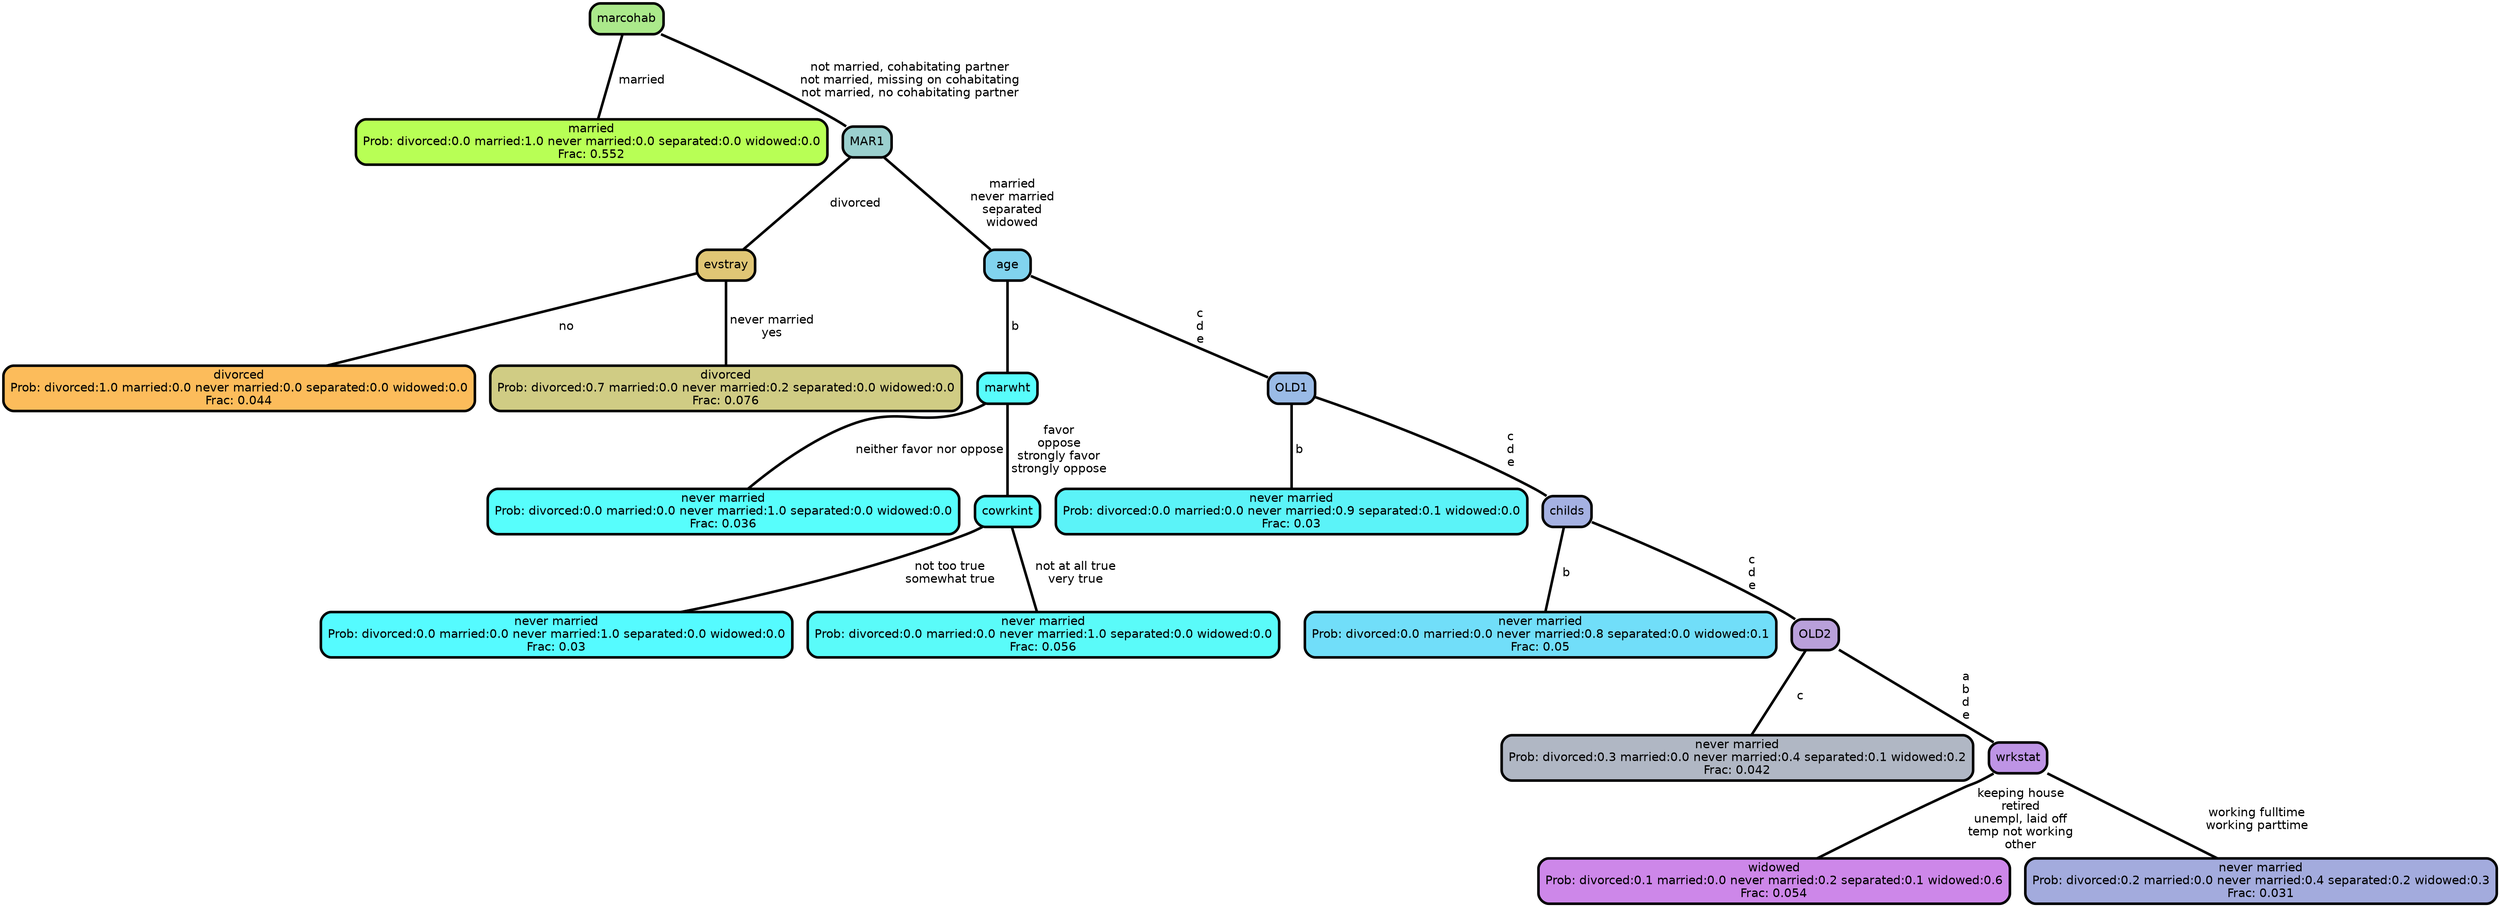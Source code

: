 graph Tree {
node [shape=box, style="filled, rounded",color="black",penwidth="3",fontcolor="black",                 fontname=helvetica] ;
graph [ranksep="0 equally", splines=straight,                 bgcolor=transparent, dpi=200] ;
edge [fontname=helvetica, color=black] ;
0 [label="married
Prob: divorced:0.0 married:1.0 never married:0.0 separated:0.0 widowed:0.0
Frac: 0.552", fillcolor="#b8ff55"] ;
1 [label="marcohab", fillcolor="#abe98b"] ;
2 [label="divorced
Prob: divorced:1.0 married:0.0 never married:0.0 separated:0.0 widowed:0.0
Frac: 0.044", fillcolor="#fcbc5b"] ;
3 [label="evstray", fillcolor="#e0c675"] ;
4 [label="divorced
Prob: divorced:0.7 married:0.0 never married:0.2 separated:0.0 widowed:0.0
Frac: 0.076", fillcolor="#d0cc84"] ;
5 [label="MAR1", fillcolor="#9bd0ce"] ;
6 [label="never married
Prob: divorced:0.0 married:0.0 never married:1.0 separated:0.0 widowed:0.0
Frac: 0.036", fillcolor="#57fefc"] ;
7 [label="marwht", fillcolor="#58fcfb"] ;
8 [label="never married
Prob: divorced:0.0 married:0.0 never married:1.0 separated:0.0 widowed:0.0
Frac: 0.03", fillcolor="#55fbff"] ;
9 [label="cowrkint", fillcolor="#58fbfb"] ;
10 [label="never married
Prob: divorced:0.0 married:0.0 never married:1.0 separated:0.0 widowed:0.0
Frac: 0.056", fillcolor="#5afbf9"] ;
11 [label="age", fillcolor="#81d3ee"] ;
12 [label="never married
Prob: divorced:0.0 married:0.0 never married:0.9 separated:0.1 widowed:0.0
Frac: 0.03", fillcolor="#5bf3f8"] ;
13 [label="OLD1", fillcolor="#9abbe6"] ;
14 [label="never married
Prob: divorced:0.0 married:0.0 never married:0.8 separated:0.0 widowed:0.1
Frac: 0.05", fillcolor="#71def9"] ;
15 [label="childs", fillcolor="#a5b1e2"] ;
16 [label="never married
Prob: divorced:0.3 married:0.0 never married:0.4 separated:0.1 widowed:0.2
Frac: 0.042", fillcolor="#b0b7c4"] ;
17 [label="OLD2", fillcolor="#b9a0da"] ;
18 [label="widowed
Prob: divorced:0.1 married:0.0 never married:0.2 separated:0.1 widowed:0.6
Frac: 0.054", fillcolor="#cd87e9"] ;
19 [label="wrkstat", fillcolor="#be94e5"] ;
20 [label="never married
Prob: divorced:0.2 married:0.0 never married:0.4 separated:0.2 widowed:0.3
Frac: 0.031", fillcolor="#a3abdd"] ;
1 -- 0 [label=" married",penwidth=3] ;
1 -- 5 [label=" not married, cohabitating partner\n not married, missing on cohabitating\n not married, no cohabitating partner",penwidth=3] ;
3 -- 2 [label=" no",penwidth=3] ;
3 -- 4 [label=" never married\n yes",penwidth=3] ;
5 -- 3 [label=" divorced",penwidth=3] ;
5 -- 11 [label=" married\n never married\n separated\n widowed",penwidth=3] ;
7 -- 6 [label=" neither favor nor oppose",penwidth=3] ;
7 -- 9 [label=" favor\n oppose\n strongly favor\n strongly oppose",penwidth=3] ;
9 -- 8 [label=" not too true\n somewhat true",penwidth=3] ;
9 -- 10 [label=" not at all true\n very true",penwidth=3] ;
11 -- 7 [label=" b",penwidth=3] ;
11 -- 13 [label=" c\n d\n e",penwidth=3] ;
13 -- 12 [label=" b",penwidth=3] ;
13 -- 15 [label=" c\n d\n e",penwidth=3] ;
15 -- 14 [label=" b",penwidth=3] ;
15 -- 17 [label=" c\n d\n e",penwidth=3] ;
17 -- 16 [label=" c",penwidth=3] ;
17 -- 19 [label=" a\n b\n d\n e",penwidth=3] ;
19 -- 18 [label=" keeping house\n retired\n unempl, laid off\n temp not working\n other",penwidth=3] ;
19 -- 20 [label=" working fulltime\n working parttime",penwidth=3] ;
{rank = same;}}